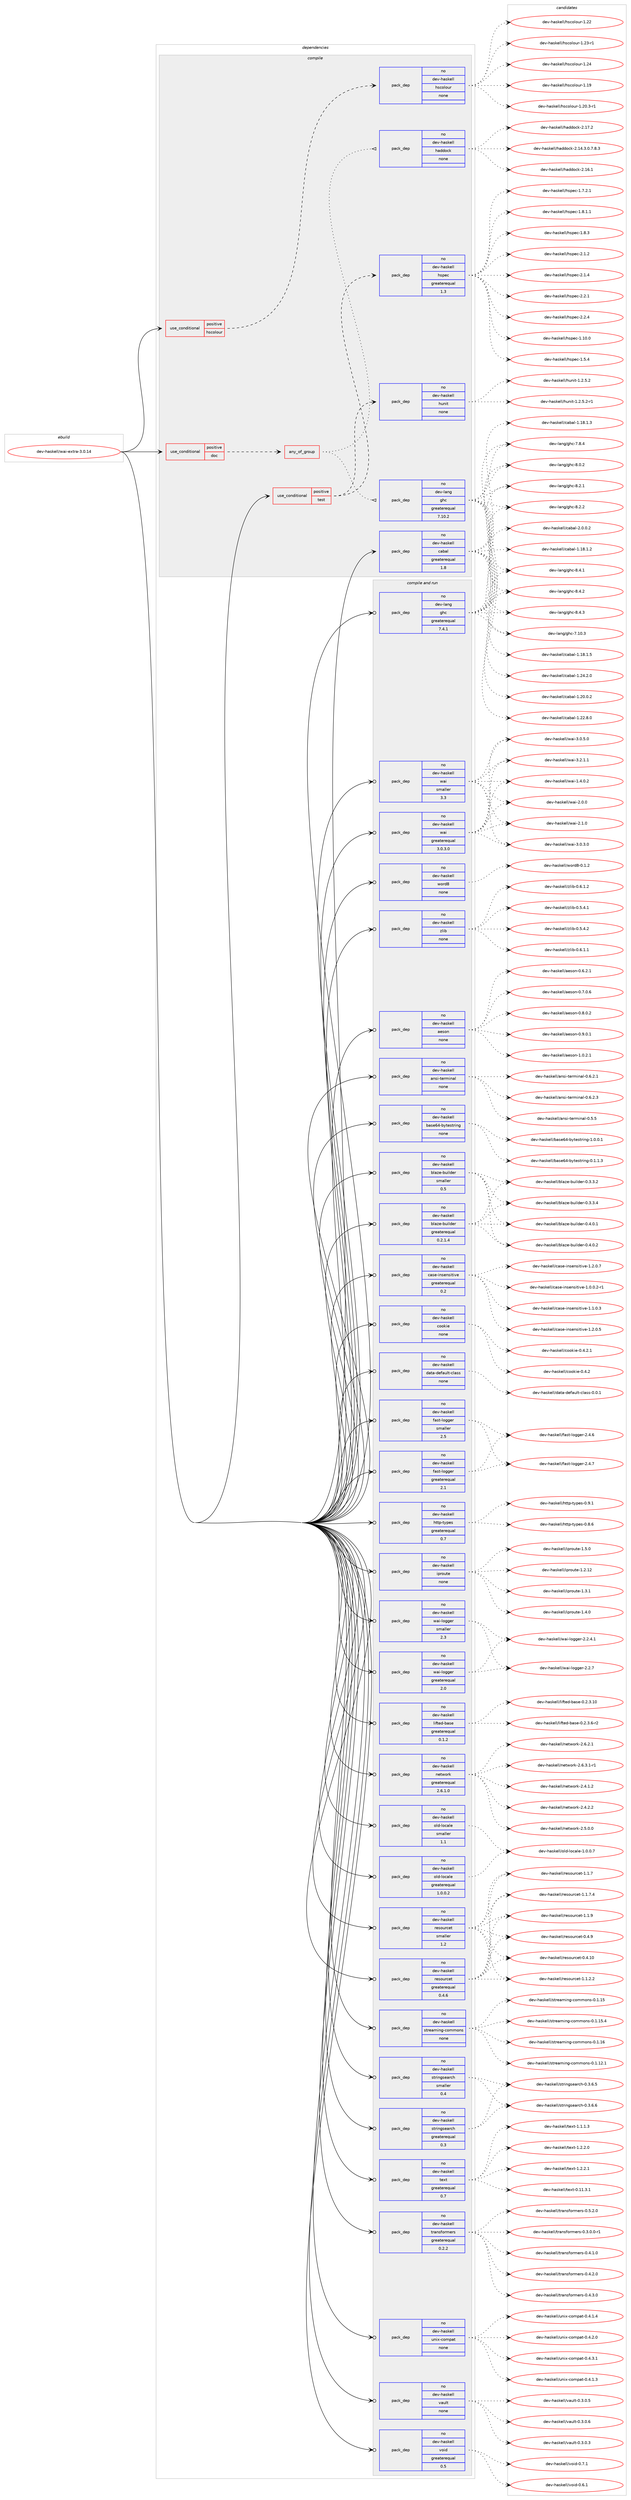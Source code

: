 digraph prolog {

# *************
# Graph options
# *************

newrank=true;
concentrate=true;
compound=true;
graph [rankdir=LR,fontname=Helvetica,fontsize=10,ranksep=1.5];#, ranksep=2.5, nodesep=0.2];
edge  [arrowhead=vee];
node  [fontname=Helvetica,fontsize=10];

# **********
# The ebuild
# **********

subgraph cluster_leftcol {
color=gray;
rank=same;
label=<<i>ebuild</i>>;
id [label="dev-haskell/wai-extra-3.0.14", color=red, width=4, href="../dev-haskell/wai-extra-3.0.14.svg"];
}

# ****************
# The dependencies
# ****************

subgraph cluster_midcol {
color=gray;
label=<<i>dependencies</i>>;
subgraph cluster_compile {
fillcolor="#eeeeee";
style=filled;
label=<<i>compile</i>>;
subgraph cond362021 {
dependency1347502 [label=<<TABLE BORDER="0" CELLBORDER="1" CELLSPACING="0" CELLPADDING="4"><TR><TD ROWSPAN="3" CELLPADDING="10">use_conditional</TD></TR><TR><TD>positive</TD></TR><TR><TD>doc</TD></TR></TABLE>>, shape=none, color=red];
subgraph any21765 {
dependency1347503 [label=<<TABLE BORDER="0" CELLBORDER="1" CELLSPACING="0" CELLPADDING="4"><TR><TD CELLPADDING="10">any_of_group</TD></TR></TABLE>>, shape=none, color=red];subgraph pack963164 {
dependency1347504 [label=<<TABLE BORDER="0" CELLBORDER="1" CELLSPACING="0" CELLPADDING="4" WIDTH="220"><TR><TD ROWSPAN="6" CELLPADDING="30">pack_dep</TD></TR><TR><TD WIDTH="110">no</TD></TR><TR><TD>dev-haskell</TD></TR><TR><TD>haddock</TD></TR><TR><TD>none</TD></TR><TR><TD></TD></TR></TABLE>>, shape=none, color=blue];
}
dependency1347503:e -> dependency1347504:w [weight=20,style="dotted",arrowhead="oinv"];
subgraph pack963165 {
dependency1347505 [label=<<TABLE BORDER="0" CELLBORDER="1" CELLSPACING="0" CELLPADDING="4" WIDTH="220"><TR><TD ROWSPAN="6" CELLPADDING="30">pack_dep</TD></TR><TR><TD WIDTH="110">no</TD></TR><TR><TD>dev-lang</TD></TR><TR><TD>ghc</TD></TR><TR><TD>greaterequal</TD></TR><TR><TD>7.10.2</TD></TR></TABLE>>, shape=none, color=blue];
}
dependency1347503:e -> dependency1347505:w [weight=20,style="dotted",arrowhead="oinv"];
}
dependency1347502:e -> dependency1347503:w [weight=20,style="dashed",arrowhead="vee"];
}
id:e -> dependency1347502:w [weight=20,style="solid",arrowhead="vee"];
subgraph cond362022 {
dependency1347506 [label=<<TABLE BORDER="0" CELLBORDER="1" CELLSPACING="0" CELLPADDING="4"><TR><TD ROWSPAN="3" CELLPADDING="10">use_conditional</TD></TR><TR><TD>positive</TD></TR><TR><TD>hscolour</TD></TR></TABLE>>, shape=none, color=red];
subgraph pack963166 {
dependency1347507 [label=<<TABLE BORDER="0" CELLBORDER="1" CELLSPACING="0" CELLPADDING="4" WIDTH="220"><TR><TD ROWSPAN="6" CELLPADDING="30">pack_dep</TD></TR><TR><TD WIDTH="110">no</TD></TR><TR><TD>dev-haskell</TD></TR><TR><TD>hscolour</TD></TR><TR><TD>none</TD></TR><TR><TD></TD></TR></TABLE>>, shape=none, color=blue];
}
dependency1347506:e -> dependency1347507:w [weight=20,style="dashed",arrowhead="vee"];
}
id:e -> dependency1347506:w [weight=20,style="solid",arrowhead="vee"];
subgraph cond362023 {
dependency1347508 [label=<<TABLE BORDER="0" CELLBORDER="1" CELLSPACING="0" CELLPADDING="4"><TR><TD ROWSPAN="3" CELLPADDING="10">use_conditional</TD></TR><TR><TD>positive</TD></TR><TR><TD>test</TD></TR></TABLE>>, shape=none, color=red];
subgraph pack963167 {
dependency1347509 [label=<<TABLE BORDER="0" CELLBORDER="1" CELLSPACING="0" CELLPADDING="4" WIDTH="220"><TR><TD ROWSPAN="6" CELLPADDING="30">pack_dep</TD></TR><TR><TD WIDTH="110">no</TD></TR><TR><TD>dev-haskell</TD></TR><TR><TD>hspec</TD></TR><TR><TD>greaterequal</TD></TR><TR><TD>1.3</TD></TR></TABLE>>, shape=none, color=blue];
}
dependency1347508:e -> dependency1347509:w [weight=20,style="dashed",arrowhead="vee"];
subgraph pack963168 {
dependency1347510 [label=<<TABLE BORDER="0" CELLBORDER="1" CELLSPACING="0" CELLPADDING="4" WIDTH="220"><TR><TD ROWSPAN="6" CELLPADDING="30">pack_dep</TD></TR><TR><TD WIDTH="110">no</TD></TR><TR><TD>dev-haskell</TD></TR><TR><TD>hunit</TD></TR><TR><TD>none</TD></TR><TR><TD></TD></TR></TABLE>>, shape=none, color=blue];
}
dependency1347508:e -> dependency1347510:w [weight=20,style="dashed",arrowhead="vee"];
}
id:e -> dependency1347508:w [weight=20,style="solid",arrowhead="vee"];
subgraph pack963169 {
dependency1347511 [label=<<TABLE BORDER="0" CELLBORDER="1" CELLSPACING="0" CELLPADDING="4" WIDTH="220"><TR><TD ROWSPAN="6" CELLPADDING="30">pack_dep</TD></TR><TR><TD WIDTH="110">no</TD></TR><TR><TD>dev-haskell</TD></TR><TR><TD>cabal</TD></TR><TR><TD>greaterequal</TD></TR><TR><TD>1.8</TD></TR></TABLE>>, shape=none, color=blue];
}
id:e -> dependency1347511:w [weight=20,style="solid",arrowhead="vee"];
}
subgraph cluster_compileandrun {
fillcolor="#eeeeee";
style=filled;
label=<<i>compile and run</i>>;
subgraph pack963170 {
dependency1347512 [label=<<TABLE BORDER="0" CELLBORDER="1" CELLSPACING="0" CELLPADDING="4" WIDTH="220"><TR><TD ROWSPAN="6" CELLPADDING="30">pack_dep</TD></TR><TR><TD WIDTH="110">no</TD></TR><TR><TD>dev-haskell</TD></TR><TR><TD>aeson</TD></TR><TR><TD>none</TD></TR><TR><TD></TD></TR></TABLE>>, shape=none, color=blue];
}
id:e -> dependency1347512:w [weight=20,style="solid",arrowhead="odotvee"];
subgraph pack963171 {
dependency1347513 [label=<<TABLE BORDER="0" CELLBORDER="1" CELLSPACING="0" CELLPADDING="4" WIDTH="220"><TR><TD ROWSPAN="6" CELLPADDING="30">pack_dep</TD></TR><TR><TD WIDTH="110">no</TD></TR><TR><TD>dev-haskell</TD></TR><TR><TD>ansi-terminal</TD></TR><TR><TD>none</TD></TR><TR><TD></TD></TR></TABLE>>, shape=none, color=blue];
}
id:e -> dependency1347513:w [weight=20,style="solid",arrowhead="odotvee"];
subgraph pack963172 {
dependency1347514 [label=<<TABLE BORDER="0" CELLBORDER="1" CELLSPACING="0" CELLPADDING="4" WIDTH="220"><TR><TD ROWSPAN="6" CELLPADDING="30">pack_dep</TD></TR><TR><TD WIDTH="110">no</TD></TR><TR><TD>dev-haskell</TD></TR><TR><TD>base64-bytestring</TD></TR><TR><TD>none</TD></TR><TR><TD></TD></TR></TABLE>>, shape=none, color=blue];
}
id:e -> dependency1347514:w [weight=20,style="solid",arrowhead="odotvee"];
subgraph pack963173 {
dependency1347515 [label=<<TABLE BORDER="0" CELLBORDER="1" CELLSPACING="0" CELLPADDING="4" WIDTH="220"><TR><TD ROWSPAN="6" CELLPADDING="30">pack_dep</TD></TR><TR><TD WIDTH="110">no</TD></TR><TR><TD>dev-haskell</TD></TR><TR><TD>blaze-builder</TD></TR><TR><TD>greaterequal</TD></TR><TR><TD>0.2.1.4</TD></TR></TABLE>>, shape=none, color=blue];
}
id:e -> dependency1347515:w [weight=20,style="solid",arrowhead="odotvee"];
subgraph pack963174 {
dependency1347516 [label=<<TABLE BORDER="0" CELLBORDER="1" CELLSPACING="0" CELLPADDING="4" WIDTH="220"><TR><TD ROWSPAN="6" CELLPADDING="30">pack_dep</TD></TR><TR><TD WIDTH="110">no</TD></TR><TR><TD>dev-haskell</TD></TR><TR><TD>blaze-builder</TD></TR><TR><TD>smaller</TD></TR><TR><TD>0.5</TD></TR></TABLE>>, shape=none, color=blue];
}
id:e -> dependency1347516:w [weight=20,style="solid",arrowhead="odotvee"];
subgraph pack963175 {
dependency1347517 [label=<<TABLE BORDER="0" CELLBORDER="1" CELLSPACING="0" CELLPADDING="4" WIDTH="220"><TR><TD ROWSPAN="6" CELLPADDING="30">pack_dep</TD></TR><TR><TD WIDTH="110">no</TD></TR><TR><TD>dev-haskell</TD></TR><TR><TD>case-insensitive</TD></TR><TR><TD>greaterequal</TD></TR><TR><TD>0.2</TD></TR></TABLE>>, shape=none, color=blue];
}
id:e -> dependency1347517:w [weight=20,style="solid",arrowhead="odotvee"];
subgraph pack963176 {
dependency1347518 [label=<<TABLE BORDER="0" CELLBORDER="1" CELLSPACING="0" CELLPADDING="4" WIDTH="220"><TR><TD ROWSPAN="6" CELLPADDING="30">pack_dep</TD></TR><TR><TD WIDTH="110">no</TD></TR><TR><TD>dev-haskell</TD></TR><TR><TD>cookie</TD></TR><TR><TD>none</TD></TR><TR><TD></TD></TR></TABLE>>, shape=none, color=blue];
}
id:e -> dependency1347518:w [weight=20,style="solid",arrowhead="odotvee"];
subgraph pack963177 {
dependency1347519 [label=<<TABLE BORDER="0" CELLBORDER="1" CELLSPACING="0" CELLPADDING="4" WIDTH="220"><TR><TD ROWSPAN="6" CELLPADDING="30">pack_dep</TD></TR><TR><TD WIDTH="110">no</TD></TR><TR><TD>dev-haskell</TD></TR><TR><TD>data-default-class</TD></TR><TR><TD>none</TD></TR><TR><TD></TD></TR></TABLE>>, shape=none, color=blue];
}
id:e -> dependency1347519:w [weight=20,style="solid",arrowhead="odotvee"];
subgraph pack963178 {
dependency1347520 [label=<<TABLE BORDER="0" CELLBORDER="1" CELLSPACING="0" CELLPADDING="4" WIDTH="220"><TR><TD ROWSPAN="6" CELLPADDING="30">pack_dep</TD></TR><TR><TD WIDTH="110">no</TD></TR><TR><TD>dev-haskell</TD></TR><TR><TD>fast-logger</TD></TR><TR><TD>greaterequal</TD></TR><TR><TD>2.1</TD></TR></TABLE>>, shape=none, color=blue];
}
id:e -> dependency1347520:w [weight=20,style="solid",arrowhead="odotvee"];
subgraph pack963179 {
dependency1347521 [label=<<TABLE BORDER="0" CELLBORDER="1" CELLSPACING="0" CELLPADDING="4" WIDTH="220"><TR><TD ROWSPAN="6" CELLPADDING="30">pack_dep</TD></TR><TR><TD WIDTH="110">no</TD></TR><TR><TD>dev-haskell</TD></TR><TR><TD>fast-logger</TD></TR><TR><TD>smaller</TD></TR><TR><TD>2.5</TD></TR></TABLE>>, shape=none, color=blue];
}
id:e -> dependency1347521:w [weight=20,style="solid",arrowhead="odotvee"];
subgraph pack963180 {
dependency1347522 [label=<<TABLE BORDER="0" CELLBORDER="1" CELLSPACING="0" CELLPADDING="4" WIDTH="220"><TR><TD ROWSPAN="6" CELLPADDING="30">pack_dep</TD></TR><TR><TD WIDTH="110">no</TD></TR><TR><TD>dev-haskell</TD></TR><TR><TD>http-types</TD></TR><TR><TD>greaterequal</TD></TR><TR><TD>0.7</TD></TR></TABLE>>, shape=none, color=blue];
}
id:e -> dependency1347522:w [weight=20,style="solid",arrowhead="odotvee"];
subgraph pack963181 {
dependency1347523 [label=<<TABLE BORDER="0" CELLBORDER="1" CELLSPACING="0" CELLPADDING="4" WIDTH="220"><TR><TD ROWSPAN="6" CELLPADDING="30">pack_dep</TD></TR><TR><TD WIDTH="110">no</TD></TR><TR><TD>dev-haskell</TD></TR><TR><TD>iproute</TD></TR><TR><TD>none</TD></TR><TR><TD></TD></TR></TABLE>>, shape=none, color=blue];
}
id:e -> dependency1347523:w [weight=20,style="solid",arrowhead="odotvee"];
subgraph pack963182 {
dependency1347524 [label=<<TABLE BORDER="0" CELLBORDER="1" CELLSPACING="0" CELLPADDING="4" WIDTH="220"><TR><TD ROWSPAN="6" CELLPADDING="30">pack_dep</TD></TR><TR><TD WIDTH="110">no</TD></TR><TR><TD>dev-haskell</TD></TR><TR><TD>lifted-base</TD></TR><TR><TD>greaterequal</TD></TR><TR><TD>0.1.2</TD></TR></TABLE>>, shape=none, color=blue];
}
id:e -> dependency1347524:w [weight=20,style="solid",arrowhead="odotvee"];
subgraph pack963183 {
dependency1347525 [label=<<TABLE BORDER="0" CELLBORDER="1" CELLSPACING="0" CELLPADDING="4" WIDTH="220"><TR><TD ROWSPAN="6" CELLPADDING="30">pack_dep</TD></TR><TR><TD WIDTH="110">no</TD></TR><TR><TD>dev-haskell</TD></TR><TR><TD>network</TD></TR><TR><TD>greaterequal</TD></TR><TR><TD>2.6.1.0</TD></TR></TABLE>>, shape=none, color=blue];
}
id:e -> dependency1347525:w [weight=20,style="solid",arrowhead="odotvee"];
subgraph pack963184 {
dependency1347526 [label=<<TABLE BORDER="0" CELLBORDER="1" CELLSPACING="0" CELLPADDING="4" WIDTH="220"><TR><TD ROWSPAN="6" CELLPADDING="30">pack_dep</TD></TR><TR><TD WIDTH="110">no</TD></TR><TR><TD>dev-haskell</TD></TR><TR><TD>old-locale</TD></TR><TR><TD>greaterequal</TD></TR><TR><TD>1.0.0.2</TD></TR></TABLE>>, shape=none, color=blue];
}
id:e -> dependency1347526:w [weight=20,style="solid",arrowhead="odotvee"];
subgraph pack963185 {
dependency1347527 [label=<<TABLE BORDER="0" CELLBORDER="1" CELLSPACING="0" CELLPADDING="4" WIDTH="220"><TR><TD ROWSPAN="6" CELLPADDING="30">pack_dep</TD></TR><TR><TD WIDTH="110">no</TD></TR><TR><TD>dev-haskell</TD></TR><TR><TD>old-locale</TD></TR><TR><TD>smaller</TD></TR><TR><TD>1.1</TD></TR></TABLE>>, shape=none, color=blue];
}
id:e -> dependency1347527:w [weight=20,style="solid",arrowhead="odotvee"];
subgraph pack963186 {
dependency1347528 [label=<<TABLE BORDER="0" CELLBORDER="1" CELLSPACING="0" CELLPADDING="4" WIDTH="220"><TR><TD ROWSPAN="6" CELLPADDING="30">pack_dep</TD></TR><TR><TD WIDTH="110">no</TD></TR><TR><TD>dev-haskell</TD></TR><TR><TD>resourcet</TD></TR><TR><TD>greaterequal</TD></TR><TR><TD>0.4.6</TD></TR></TABLE>>, shape=none, color=blue];
}
id:e -> dependency1347528:w [weight=20,style="solid",arrowhead="odotvee"];
subgraph pack963187 {
dependency1347529 [label=<<TABLE BORDER="0" CELLBORDER="1" CELLSPACING="0" CELLPADDING="4" WIDTH="220"><TR><TD ROWSPAN="6" CELLPADDING="30">pack_dep</TD></TR><TR><TD WIDTH="110">no</TD></TR><TR><TD>dev-haskell</TD></TR><TR><TD>resourcet</TD></TR><TR><TD>smaller</TD></TR><TR><TD>1.2</TD></TR></TABLE>>, shape=none, color=blue];
}
id:e -> dependency1347529:w [weight=20,style="solid",arrowhead="odotvee"];
subgraph pack963188 {
dependency1347530 [label=<<TABLE BORDER="0" CELLBORDER="1" CELLSPACING="0" CELLPADDING="4" WIDTH="220"><TR><TD ROWSPAN="6" CELLPADDING="30">pack_dep</TD></TR><TR><TD WIDTH="110">no</TD></TR><TR><TD>dev-haskell</TD></TR><TR><TD>streaming-commons</TD></TR><TR><TD>none</TD></TR><TR><TD></TD></TR></TABLE>>, shape=none, color=blue];
}
id:e -> dependency1347530:w [weight=20,style="solid",arrowhead="odotvee"];
subgraph pack963189 {
dependency1347531 [label=<<TABLE BORDER="0" CELLBORDER="1" CELLSPACING="0" CELLPADDING="4" WIDTH="220"><TR><TD ROWSPAN="6" CELLPADDING="30">pack_dep</TD></TR><TR><TD WIDTH="110">no</TD></TR><TR><TD>dev-haskell</TD></TR><TR><TD>stringsearch</TD></TR><TR><TD>greaterequal</TD></TR><TR><TD>0.3</TD></TR></TABLE>>, shape=none, color=blue];
}
id:e -> dependency1347531:w [weight=20,style="solid",arrowhead="odotvee"];
subgraph pack963190 {
dependency1347532 [label=<<TABLE BORDER="0" CELLBORDER="1" CELLSPACING="0" CELLPADDING="4" WIDTH="220"><TR><TD ROWSPAN="6" CELLPADDING="30">pack_dep</TD></TR><TR><TD WIDTH="110">no</TD></TR><TR><TD>dev-haskell</TD></TR><TR><TD>stringsearch</TD></TR><TR><TD>smaller</TD></TR><TR><TD>0.4</TD></TR></TABLE>>, shape=none, color=blue];
}
id:e -> dependency1347532:w [weight=20,style="solid",arrowhead="odotvee"];
subgraph pack963191 {
dependency1347533 [label=<<TABLE BORDER="0" CELLBORDER="1" CELLSPACING="0" CELLPADDING="4" WIDTH="220"><TR><TD ROWSPAN="6" CELLPADDING="30">pack_dep</TD></TR><TR><TD WIDTH="110">no</TD></TR><TR><TD>dev-haskell</TD></TR><TR><TD>text</TD></TR><TR><TD>greaterequal</TD></TR><TR><TD>0.7</TD></TR></TABLE>>, shape=none, color=blue];
}
id:e -> dependency1347533:w [weight=20,style="solid",arrowhead="odotvee"];
subgraph pack963192 {
dependency1347534 [label=<<TABLE BORDER="0" CELLBORDER="1" CELLSPACING="0" CELLPADDING="4" WIDTH="220"><TR><TD ROWSPAN="6" CELLPADDING="30">pack_dep</TD></TR><TR><TD WIDTH="110">no</TD></TR><TR><TD>dev-haskell</TD></TR><TR><TD>transformers</TD></TR><TR><TD>greaterequal</TD></TR><TR><TD>0.2.2</TD></TR></TABLE>>, shape=none, color=blue];
}
id:e -> dependency1347534:w [weight=20,style="solid",arrowhead="odotvee"];
subgraph pack963193 {
dependency1347535 [label=<<TABLE BORDER="0" CELLBORDER="1" CELLSPACING="0" CELLPADDING="4" WIDTH="220"><TR><TD ROWSPAN="6" CELLPADDING="30">pack_dep</TD></TR><TR><TD WIDTH="110">no</TD></TR><TR><TD>dev-haskell</TD></TR><TR><TD>unix-compat</TD></TR><TR><TD>none</TD></TR><TR><TD></TD></TR></TABLE>>, shape=none, color=blue];
}
id:e -> dependency1347535:w [weight=20,style="solid",arrowhead="odotvee"];
subgraph pack963194 {
dependency1347536 [label=<<TABLE BORDER="0" CELLBORDER="1" CELLSPACING="0" CELLPADDING="4" WIDTH="220"><TR><TD ROWSPAN="6" CELLPADDING="30">pack_dep</TD></TR><TR><TD WIDTH="110">no</TD></TR><TR><TD>dev-haskell</TD></TR><TR><TD>vault</TD></TR><TR><TD>none</TD></TR><TR><TD></TD></TR></TABLE>>, shape=none, color=blue];
}
id:e -> dependency1347536:w [weight=20,style="solid",arrowhead="odotvee"];
subgraph pack963195 {
dependency1347537 [label=<<TABLE BORDER="0" CELLBORDER="1" CELLSPACING="0" CELLPADDING="4" WIDTH="220"><TR><TD ROWSPAN="6" CELLPADDING="30">pack_dep</TD></TR><TR><TD WIDTH="110">no</TD></TR><TR><TD>dev-haskell</TD></TR><TR><TD>void</TD></TR><TR><TD>greaterequal</TD></TR><TR><TD>0.5</TD></TR></TABLE>>, shape=none, color=blue];
}
id:e -> dependency1347537:w [weight=20,style="solid",arrowhead="odotvee"];
subgraph pack963196 {
dependency1347538 [label=<<TABLE BORDER="0" CELLBORDER="1" CELLSPACING="0" CELLPADDING="4" WIDTH="220"><TR><TD ROWSPAN="6" CELLPADDING="30">pack_dep</TD></TR><TR><TD WIDTH="110">no</TD></TR><TR><TD>dev-haskell</TD></TR><TR><TD>wai</TD></TR><TR><TD>greaterequal</TD></TR><TR><TD>3.0.3.0</TD></TR></TABLE>>, shape=none, color=blue];
}
id:e -> dependency1347538:w [weight=20,style="solid",arrowhead="odotvee"];
subgraph pack963197 {
dependency1347539 [label=<<TABLE BORDER="0" CELLBORDER="1" CELLSPACING="0" CELLPADDING="4" WIDTH="220"><TR><TD ROWSPAN="6" CELLPADDING="30">pack_dep</TD></TR><TR><TD WIDTH="110">no</TD></TR><TR><TD>dev-haskell</TD></TR><TR><TD>wai</TD></TR><TR><TD>smaller</TD></TR><TR><TD>3.3</TD></TR></TABLE>>, shape=none, color=blue];
}
id:e -> dependency1347539:w [weight=20,style="solid",arrowhead="odotvee"];
subgraph pack963198 {
dependency1347540 [label=<<TABLE BORDER="0" CELLBORDER="1" CELLSPACING="0" CELLPADDING="4" WIDTH="220"><TR><TD ROWSPAN="6" CELLPADDING="30">pack_dep</TD></TR><TR><TD WIDTH="110">no</TD></TR><TR><TD>dev-haskell</TD></TR><TR><TD>wai-logger</TD></TR><TR><TD>greaterequal</TD></TR><TR><TD>2.0</TD></TR></TABLE>>, shape=none, color=blue];
}
id:e -> dependency1347540:w [weight=20,style="solid",arrowhead="odotvee"];
subgraph pack963199 {
dependency1347541 [label=<<TABLE BORDER="0" CELLBORDER="1" CELLSPACING="0" CELLPADDING="4" WIDTH="220"><TR><TD ROWSPAN="6" CELLPADDING="30">pack_dep</TD></TR><TR><TD WIDTH="110">no</TD></TR><TR><TD>dev-haskell</TD></TR><TR><TD>wai-logger</TD></TR><TR><TD>smaller</TD></TR><TR><TD>2.3</TD></TR></TABLE>>, shape=none, color=blue];
}
id:e -> dependency1347541:w [weight=20,style="solid",arrowhead="odotvee"];
subgraph pack963200 {
dependency1347542 [label=<<TABLE BORDER="0" CELLBORDER="1" CELLSPACING="0" CELLPADDING="4" WIDTH="220"><TR><TD ROWSPAN="6" CELLPADDING="30">pack_dep</TD></TR><TR><TD WIDTH="110">no</TD></TR><TR><TD>dev-haskell</TD></TR><TR><TD>word8</TD></TR><TR><TD>none</TD></TR><TR><TD></TD></TR></TABLE>>, shape=none, color=blue];
}
id:e -> dependency1347542:w [weight=20,style="solid",arrowhead="odotvee"];
subgraph pack963201 {
dependency1347543 [label=<<TABLE BORDER="0" CELLBORDER="1" CELLSPACING="0" CELLPADDING="4" WIDTH="220"><TR><TD ROWSPAN="6" CELLPADDING="30">pack_dep</TD></TR><TR><TD WIDTH="110">no</TD></TR><TR><TD>dev-haskell</TD></TR><TR><TD>zlib</TD></TR><TR><TD>none</TD></TR><TR><TD></TD></TR></TABLE>>, shape=none, color=blue];
}
id:e -> dependency1347543:w [weight=20,style="solid",arrowhead="odotvee"];
subgraph pack963202 {
dependency1347544 [label=<<TABLE BORDER="0" CELLBORDER="1" CELLSPACING="0" CELLPADDING="4" WIDTH="220"><TR><TD ROWSPAN="6" CELLPADDING="30">pack_dep</TD></TR><TR><TD WIDTH="110">no</TD></TR><TR><TD>dev-lang</TD></TR><TR><TD>ghc</TD></TR><TR><TD>greaterequal</TD></TR><TR><TD>7.4.1</TD></TR></TABLE>>, shape=none, color=blue];
}
id:e -> dependency1347544:w [weight=20,style="solid",arrowhead="odotvee"];
}
subgraph cluster_run {
fillcolor="#eeeeee";
style=filled;
label=<<i>run</i>>;
}
}

# **************
# The candidates
# **************

subgraph cluster_choices {
rank=same;
color=gray;
label=<<i>candidates</i>>;

subgraph choice963164 {
color=black;
nodesep=1;
choice1001011184510497115107101108108471049710010011199107455046495246514648465546564651 [label="dev-haskell/haddock-2.14.3.0.7.8.3", color=red, width=4,href="../dev-haskell/haddock-2.14.3.0.7.8.3.svg"];
choice100101118451049711510710110810847104971001001119910745504649544649 [label="dev-haskell/haddock-2.16.1", color=red, width=4,href="../dev-haskell/haddock-2.16.1.svg"];
choice100101118451049711510710110810847104971001001119910745504649554650 [label="dev-haskell/haddock-2.17.2", color=red, width=4,href="../dev-haskell/haddock-2.17.2.svg"];
dependency1347504:e -> choice1001011184510497115107101108108471049710010011199107455046495246514648465546564651:w [style=dotted,weight="100"];
dependency1347504:e -> choice100101118451049711510710110810847104971001001119910745504649544649:w [style=dotted,weight="100"];
dependency1347504:e -> choice100101118451049711510710110810847104971001001119910745504649554650:w [style=dotted,weight="100"];
}
subgraph choice963165 {
color=black;
nodesep=1;
choice1001011184510897110103471031049945554649484651 [label="dev-lang/ghc-7.10.3", color=red, width=4,href="../dev-lang/ghc-7.10.3.svg"];
choice10010111845108971101034710310499455546564652 [label="dev-lang/ghc-7.8.4", color=red, width=4,href="../dev-lang/ghc-7.8.4.svg"];
choice10010111845108971101034710310499455646484650 [label="dev-lang/ghc-8.0.2", color=red, width=4,href="../dev-lang/ghc-8.0.2.svg"];
choice10010111845108971101034710310499455646504649 [label="dev-lang/ghc-8.2.1", color=red, width=4,href="../dev-lang/ghc-8.2.1.svg"];
choice10010111845108971101034710310499455646504650 [label="dev-lang/ghc-8.2.2", color=red, width=4,href="../dev-lang/ghc-8.2.2.svg"];
choice10010111845108971101034710310499455646524649 [label="dev-lang/ghc-8.4.1", color=red, width=4,href="../dev-lang/ghc-8.4.1.svg"];
choice10010111845108971101034710310499455646524650 [label="dev-lang/ghc-8.4.2", color=red, width=4,href="../dev-lang/ghc-8.4.2.svg"];
choice10010111845108971101034710310499455646524651 [label="dev-lang/ghc-8.4.3", color=red, width=4,href="../dev-lang/ghc-8.4.3.svg"];
dependency1347505:e -> choice1001011184510897110103471031049945554649484651:w [style=dotted,weight="100"];
dependency1347505:e -> choice10010111845108971101034710310499455546564652:w [style=dotted,weight="100"];
dependency1347505:e -> choice10010111845108971101034710310499455646484650:w [style=dotted,weight="100"];
dependency1347505:e -> choice10010111845108971101034710310499455646504649:w [style=dotted,weight="100"];
dependency1347505:e -> choice10010111845108971101034710310499455646504650:w [style=dotted,weight="100"];
dependency1347505:e -> choice10010111845108971101034710310499455646524649:w [style=dotted,weight="100"];
dependency1347505:e -> choice10010111845108971101034710310499455646524650:w [style=dotted,weight="100"];
dependency1347505:e -> choice10010111845108971101034710310499455646524651:w [style=dotted,weight="100"];
}
subgraph choice963166 {
color=black;
nodesep=1;
choice100101118451049711510710110810847104115991111081111171144549464957 [label="dev-haskell/hscolour-1.19", color=red, width=4,href="../dev-haskell/hscolour-1.19.svg"];
choice10010111845104971151071011081084710411599111108111117114454946504846514511449 [label="dev-haskell/hscolour-1.20.3-r1", color=red, width=4,href="../dev-haskell/hscolour-1.20.3-r1.svg"];
choice100101118451049711510710110810847104115991111081111171144549465050 [label="dev-haskell/hscolour-1.22", color=red, width=4,href="../dev-haskell/hscolour-1.22.svg"];
choice1001011184510497115107101108108471041159911110811111711445494650514511449 [label="dev-haskell/hscolour-1.23-r1", color=red, width=4,href="../dev-haskell/hscolour-1.23-r1.svg"];
choice100101118451049711510710110810847104115991111081111171144549465052 [label="dev-haskell/hscolour-1.24", color=red, width=4,href="../dev-haskell/hscolour-1.24.svg"];
dependency1347507:e -> choice100101118451049711510710110810847104115991111081111171144549464957:w [style=dotted,weight="100"];
dependency1347507:e -> choice10010111845104971151071011081084710411599111108111117114454946504846514511449:w [style=dotted,weight="100"];
dependency1347507:e -> choice100101118451049711510710110810847104115991111081111171144549465050:w [style=dotted,weight="100"];
dependency1347507:e -> choice1001011184510497115107101108108471041159911110811111711445494650514511449:w [style=dotted,weight="100"];
dependency1347507:e -> choice100101118451049711510710110810847104115991111081111171144549465052:w [style=dotted,weight="100"];
}
subgraph choice963167 {
color=black;
nodesep=1;
choice1001011184510497115107101108108471041151121019945494649484648 [label="dev-haskell/hspec-1.10.0", color=red, width=4,href="../dev-haskell/hspec-1.10.0.svg"];
choice10010111845104971151071011081084710411511210199454946534652 [label="dev-haskell/hspec-1.5.4", color=red, width=4,href="../dev-haskell/hspec-1.5.4.svg"];
choice100101118451049711510710110810847104115112101994549465546504649 [label="dev-haskell/hspec-1.7.2.1", color=red, width=4,href="../dev-haskell/hspec-1.7.2.1.svg"];
choice100101118451049711510710110810847104115112101994549465646494649 [label="dev-haskell/hspec-1.8.1.1", color=red, width=4,href="../dev-haskell/hspec-1.8.1.1.svg"];
choice10010111845104971151071011081084710411511210199454946564651 [label="dev-haskell/hspec-1.8.3", color=red, width=4,href="../dev-haskell/hspec-1.8.3.svg"];
choice10010111845104971151071011081084710411511210199455046494650 [label="dev-haskell/hspec-2.1.2", color=red, width=4,href="../dev-haskell/hspec-2.1.2.svg"];
choice10010111845104971151071011081084710411511210199455046494652 [label="dev-haskell/hspec-2.1.4", color=red, width=4,href="../dev-haskell/hspec-2.1.4.svg"];
choice10010111845104971151071011081084710411511210199455046504649 [label="dev-haskell/hspec-2.2.1", color=red, width=4,href="../dev-haskell/hspec-2.2.1.svg"];
choice10010111845104971151071011081084710411511210199455046504652 [label="dev-haskell/hspec-2.2.4", color=red, width=4,href="../dev-haskell/hspec-2.2.4.svg"];
dependency1347509:e -> choice1001011184510497115107101108108471041151121019945494649484648:w [style=dotted,weight="100"];
dependency1347509:e -> choice10010111845104971151071011081084710411511210199454946534652:w [style=dotted,weight="100"];
dependency1347509:e -> choice100101118451049711510710110810847104115112101994549465546504649:w [style=dotted,weight="100"];
dependency1347509:e -> choice100101118451049711510710110810847104115112101994549465646494649:w [style=dotted,weight="100"];
dependency1347509:e -> choice10010111845104971151071011081084710411511210199454946564651:w [style=dotted,weight="100"];
dependency1347509:e -> choice10010111845104971151071011081084710411511210199455046494650:w [style=dotted,weight="100"];
dependency1347509:e -> choice10010111845104971151071011081084710411511210199455046494652:w [style=dotted,weight="100"];
dependency1347509:e -> choice10010111845104971151071011081084710411511210199455046504649:w [style=dotted,weight="100"];
dependency1347509:e -> choice10010111845104971151071011081084710411511210199455046504652:w [style=dotted,weight="100"];
}
subgraph choice963168 {
color=black;
nodesep=1;
choice1001011184510497115107101108108471041171101051164549465046534650 [label="dev-haskell/hunit-1.2.5.2", color=red, width=4,href="../dev-haskell/hunit-1.2.5.2.svg"];
choice10010111845104971151071011081084710411711010511645494650465346504511449 [label="dev-haskell/hunit-1.2.5.2-r1", color=red, width=4,href="../dev-haskell/hunit-1.2.5.2-r1.svg"];
dependency1347510:e -> choice1001011184510497115107101108108471041171101051164549465046534650:w [style=dotted,weight="100"];
dependency1347510:e -> choice10010111845104971151071011081084710411711010511645494650465346504511449:w [style=dotted,weight="100"];
}
subgraph choice963169 {
color=black;
nodesep=1;
choice10010111845104971151071011081084799979897108454946495646494650 [label="dev-haskell/cabal-1.18.1.2", color=red, width=4,href="../dev-haskell/cabal-1.18.1.2.svg"];
choice10010111845104971151071011081084799979897108454946495646494651 [label="dev-haskell/cabal-1.18.1.3", color=red, width=4,href="../dev-haskell/cabal-1.18.1.3.svg"];
choice10010111845104971151071011081084799979897108454946495646494653 [label="dev-haskell/cabal-1.18.1.5", color=red, width=4,href="../dev-haskell/cabal-1.18.1.5.svg"];
choice10010111845104971151071011081084799979897108454946504846484650 [label="dev-haskell/cabal-1.20.0.2", color=red, width=4,href="../dev-haskell/cabal-1.20.0.2.svg"];
choice10010111845104971151071011081084799979897108454946505046564648 [label="dev-haskell/cabal-1.22.8.0", color=red, width=4,href="../dev-haskell/cabal-1.22.8.0.svg"];
choice10010111845104971151071011081084799979897108454946505246504648 [label="dev-haskell/cabal-1.24.2.0", color=red, width=4,href="../dev-haskell/cabal-1.24.2.0.svg"];
choice100101118451049711510710110810847999798971084550464846484650 [label="dev-haskell/cabal-2.0.0.2", color=red, width=4,href="../dev-haskell/cabal-2.0.0.2.svg"];
dependency1347511:e -> choice10010111845104971151071011081084799979897108454946495646494650:w [style=dotted,weight="100"];
dependency1347511:e -> choice10010111845104971151071011081084799979897108454946495646494651:w [style=dotted,weight="100"];
dependency1347511:e -> choice10010111845104971151071011081084799979897108454946495646494653:w [style=dotted,weight="100"];
dependency1347511:e -> choice10010111845104971151071011081084799979897108454946504846484650:w [style=dotted,weight="100"];
dependency1347511:e -> choice10010111845104971151071011081084799979897108454946505046564648:w [style=dotted,weight="100"];
dependency1347511:e -> choice10010111845104971151071011081084799979897108454946505246504648:w [style=dotted,weight="100"];
dependency1347511:e -> choice100101118451049711510710110810847999798971084550464846484650:w [style=dotted,weight="100"];
}
subgraph choice963170 {
color=black;
nodesep=1;
choice100101118451049711510710110810847971011151111104548465446504649 [label="dev-haskell/aeson-0.6.2.1", color=red, width=4,href="../dev-haskell/aeson-0.6.2.1.svg"];
choice100101118451049711510710110810847971011151111104548465546484654 [label="dev-haskell/aeson-0.7.0.6", color=red, width=4,href="../dev-haskell/aeson-0.7.0.6.svg"];
choice100101118451049711510710110810847971011151111104548465646484650 [label="dev-haskell/aeson-0.8.0.2", color=red, width=4,href="../dev-haskell/aeson-0.8.0.2.svg"];
choice100101118451049711510710110810847971011151111104548465746484649 [label="dev-haskell/aeson-0.9.0.1", color=red, width=4,href="../dev-haskell/aeson-0.9.0.1.svg"];
choice100101118451049711510710110810847971011151111104549464846504649 [label="dev-haskell/aeson-1.0.2.1", color=red, width=4,href="../dev-haskell/aeson-1.0.2.1.svg"];
dependency1347512:e -> choice100101118451049711510710110810847971011151111104548465446504649:w [style=dotted,weight="100"];
dependency1347512:e -> choice100101118451049711510710110810847971011151111104548465546484654:w [style=dotted,weight="100"];
dependency1347512:e -> choice100101118451049711510710110810847971011151111104548465646484650:w [style=dotted,weight="100"];
dependency1347512:e -> choice100101118451049711510710110810847971011151111104548465746484649:w [style=dotted,weight="100"];
dependency1347512:e -> choice100101118451049711510710110810847971011151111104549464846504649:w [style=dotted,weight="100"];
}
subgraph choice963171 {
color=black;
nodesep=1;
choice100101118451049711510710110810847971101151054511610111410910511097108454846534653 [label="dev-haskell/ansi-terminal-0.5.5", color=red, width=4,href="../dev-haskell/ansi-terminal-0.5.5.svg"];
choice1001011184510497115107101108108479711011510545116101114109105110971084548465446504649 [label="dev-haskell/ansi-terminal-0.6.2.1", color=red, width=4,href="../dev-haskell/ansi-terminal-0.6.2.1.svg"];
choice1001011184510497115107101108108479711011510545116101114109105110971084548465446504651 [label="dev-haskell/ansi-terminal-0.6.2.3", color=red, width=4,href="../dev-haskell/ansi-terminal-0.6.2.3.svg"];
dependency1347513:e -> choice100101118451049711510710110810847971101151054511610111410910511097108454846534653:w [style=dotted,weight="100"];
dependency1347513:e -> choice1001011184510497115107101108108479711011510545116101114109105110971084548465446504649:w [style=dotted,weight="100"];
dependency1347513:e -> choice1001011184510497115107101108108479711011510545116101114109105110971084548465446504651:w [style=dotted,weight="100"];
}
subgraph choice963172 {
color=black;
nodesep=1;
choice1001011184510497115107101108108479897115101545245981211161011151161141051101034548464946494651 [label="dev-haskell/base64-bytestring-0.1.1.3", color=red, width=4,href="../dev-haskell/base64-bytestring-0.1.1.3.svg"];
choice1001011184510497115107101108108479897115101545245981211161011151161141051101034549464846484649 [label="dev-haskell/base64-bytestring-1.0.0.1", color=red, width=4,href="../dev-haskell/base64-bytestring-1.0.0.1.svg"];
dependency1347514:e -> choice1001011184510497115107101108108479897115101545245981211161011151161141051101034548464946494651:w [style=dotted,weight="100"];
dependency1347514:e -> choice1001011184510497115107101108108479897115101545245981211161011151161141051101034549464846484649:w [style=dotted,weight="100"];
}
subgraph choice963173 {
color=black;
nodesep=1;
choice100101118451049711510710110810847981089712210145981171051081001011144548465146514650 [label="dev-haskell/blaze-builder-0.3.3.2", color=red, width=4,href="../dev-haskell/blaze-builder-0.3.3.2.svg"];
choice100101118451049711510710110810847981089712210145981171051081001011144548465146514652 [label="dev-haskell/blaze-builder-0.3.3.4", color=red, width=4,href="../dev-haskell/blaze-builder-0.3.3.4.svg"];
choice100101118451049711510710110810847981089712210145981171051081001011144548465246484649 [label="dev-haskell/blaze-builder-0.4.0.1", color=red, width=4,href="../dev-haskell/blaze-builder-0.4.0.1.svg"];
choice100101118451049711510710110810847981089712210145981171051081001011144548465246484650 [label="dev-haskell/blaze-builder-0.4.0.2", color=red, width=4,href="../dev-haskell/blaze-builder-0.4.0.2.svg"];
dependency1347515:e -> choice100101118451049711510710110810847981089712210145981171051081001011144548465146514650:w [style=dotted,weight="100"];
dependency1347515:e -> choice100101118451049711510710110810847981089712210145981171051081001011144548465146514652:w [style=dotted,weight="100"];
dependency1347515:e -> choice100101118451049711510710110810847981089712210145981171051081001011144548465246484649:w [style=dotted,weight="100"];
dependency1347515:e -> choice100101118451049711510710110810847981089712210145981171051081001011144548465246484650:w [style=dotted,weight="100"];
}
subgraph choice963174 {
color=black;
nodesep=1;
choice100101118451049711510710110810847981089712210145981171051081001011144548465146514650 [label="dev-haskell/blaze-builder-0.3.3.2", color=red, width=4,href="../dev-haskell/blaze-builder-0.3.3.2.svg"];
choice100101118451049711510710110810847981089712210145981171051081001011144548465146514652 [label="dev-haskell/blaze-builder-0.3.3.4", color=red, width=4,href="../dev-haskell/blaze-builder-0.3.3.4.svg"];
choice100101118451049711510710110810847981089712210145981171051081001011144548465246484649 [label="dev-haskell/blaze-builder-0.4.0.1", color=red, width=4,href="../dev-haskell/blaze-builder-0.4.0.1.svg"];
choice100101118451049711510710110810847981089712210145981171051081001011144548465246484650 [label="dev-haskell/blaze-builder-0.4.0.2", color=red, width=4,href="../dev-haskell/blaze-builder-0.4.0.2.svg"];
dependency1347516:e -> choice100101118451049711510710110810847981089712210145981171051081001011144548465146514650:w [style=dotted,weight="100"];
dependency1347516:e -> choice100101118451049711510710110810847981089712210145981171051081001011144548465146514652:w [style=dotted,weight="100"];
dependency1347516:e -> choice100101118451049711510710110810847981089712210145981171051081001011144548465246484649:w [style=dotted,weight="100"];
dependency1347516:e -> choice100101118451049711510710110810847981089712210145981171051081001011144548465246484650:w [style=dotted,weight="100"];
}
subgraph choice963175 {
color=black;
nodesep=1;
choice10010111845104971151071011081084799971151014510511011510111011510511610511810145494648464846504511449 [label="dev-haskell/case-insensitive-1.0.0.2-r1", color=red, width=4,href="../dev-haskell/case-insensitive-1.0.0.2-r1.svg"];
choice1001011184510497115107101108108479997115101451051101151011101151051161051181014549464946484651 [label="dev-haskell/case-insensitive-1.1.0.3", color=red, width=4,href="../dev-haskell/case-insensitive-1.1.0.3.svg"];
choice1001011184510497115107101108108479997115101451051101151011101151051161051181014549465046484653 [label="dev-haskell/case-insensitive-1.2.0.5", color=red, width=4,href="../dev-haskell/case-insensitive-1.2.0.5.svg"];
choice1001011184510497115107101108108479997115101451051101151011101151051161051181014549465046484655 [label="dev-haskell/case-insensitive-1.2.0.7", color=red, width=4,href="../dev-haskell/case-insensitive-1.2.0.7.svg"];
dependency1347517:e -> choice10010111845104971151071011081084799971151014510511011510111011510511610511810145494648464846504511449:w [style=dotted,weight="100"];
dependency1347517:e -> choice1001011184510497115107101108108479997115101451051101151011101151051161051181014549464946484651:w [style=dotted,weight="100"];
dependency1347517:e -> choice1001011184510497115107101108108479997115101451051101151011101151051161051181014549465046484653:w [style=dotted,weight="100"];
dependency1347517:e -> choice1001011184510497115107101108108479997115101451051101151011101151051161051181014549465046484655:w [style=dotted,weight="100"];
}
subgraph choice963176 {
color=black;
nodesep=1;
choice10010111845104971151071011081084799111111107105101454846524650 [label="dev-haskell/cookie-0.4.2", color=red, width=4,href="../dev-haskell/cookie-0.4.2.svg"];
choice100101118451049711510710110810847991111111071051014548465246504649 [label="dev-haskell/cookie-0.4.2.1", color=red, width=4,href="../dev-haskell/cookie-0.4.2.1.svg"];
dependency1347518:e -> choice10010111845104971151071011081084799111111107105101454846524650:w [style=dotted,weight="100"];
dependency1347518:e -> choice100101118451049711510710110810847991111111071051014548465246504649:w [style=dotted,weight="100"];
}
subgraph choice963177 {
color=black;
nodesep=1;
choice10010111845104971151071011081084710097116974510010110297117108116459910897115115454846484649 [label="dev-haskell/data-default-class-0.0.1", color=red, width=4,href="../dev-haskell/data-default-class-0.0.1.svg"];
dependency1347519:e -> choice10010111845104971151071011081084710097116974510010110297117108116459910897115115454846484649:w [style=dotted,weight="100"];
}
subgraph choice963178 {
color=black;
nodesep=1;
choice1001011184510497115107101108108471029711511645108111103103101114455046524654 [label="dev-haskell/fast-logger-2.4.6", color=red, width=4,href="../dev-haskell/fast-logger-2.4.6.svg"];
choice1001011184510497115107101108108471029711511645108111103103101114455046524655 [label="dev-haskell/fast-logger-2.4.7", color=red, width=4,href="../dev-haskell/fast-logger-2.4.7.svg"];
dependency1347520:e -> choice1001011184510497115107101108108471029711511645108111103103101114455046524654:w [style=dotted,weight="100"];
dependency1347520:e -> choice1001011184510497115107101108108471029711511645108111103103101114455046524655:w [style=dotted,weight="100"];
}
subgraph choice963179 {
color=black;
nodesep=1;
choice1001011184510497115107101108108471029711511645108111103103101114455046524654 [label="dev-haskell/fast-logger-2.4.6", color=red, width=4,href="../dev-haskell/fast-logger-2.4.6.svg"];
choice1001011184510497115107101108108471029711511645108111103103101114455046524655 [label="dev-haskell/fast-logger-2.4.7", color=red, width=4,href="../dev-haskell/fast-logger-2.4.7.svg"];
dependency1347521:e -> choice1001011184510497115107101108108471029711511645108111103103101114455046524654:w [style=dotted,weight="100"];
dependency1347521:e -> choice1001011184510497115107101108108471029711511645108111103103101114455046524655:w [style=dotted,weight="100"];
}
subgraph choice963180 {
color=black;
nodesep=1;
choice10010111845104971151071011081084710411611611245116121112101115454846564654 [label="dev-haskell/http-types-0.8.6", color=red, width=4,href="../dev-haskell/http-types-0.8.6.svg"];
choice10010111845104971151071011081084710411611611245116121112101115454846574649 [label="dev-haskell/http-types-0.9.1", color=red, width=4,href="../dev-haskell/http-types-0.9.1.svg"];
dependency1347522:e -> choice10010111845104971151071011081084710411611611245116121112101115454846564654:w [style=dotted,weight="100"];
dependency1347522:e -> choice10010111845104971151071011081084710411611611245116121112101115454846574649:w [style=dotted,weight="100"];
}
subgraph choice963181 {
color=black;
nodesep=1;
choice10010111845104971151071011081084710511211411111711610145494650464950 [label="dev-haskell/iproute-1.2.12", color=red, width=4,href="../dev-haskell/iproute-1.2.12.svg"];
choice100101118451049711510710110810847105112114111117116101454946514649 [label="dev-haskell/iproute-1.3.1", color=red, width=4,href="../dev-haskell/iproute-1.3.1.svg"];
choice100101118451049711510710110810847105112114111117116101454946524648 [label="dev-haskell/iproute-1.4.0", color=red, width=4,href="../dev-haskell/iproute-1.4.0.svg"];
choice100101118451049711510710110810847105112114111117116101454946534648 [label="dev-haskell/iproute-1.5.0", color=red, width=4,href="../dev-haskell/iproute-1.5.0.svg"];
dependency1347523:e -> choice10010111845104971151071011081084710511211411111711610145494650464950:w [style=dotted,weight="100"];
dependency1347523:e -> choice100101118451049711510710110810847105112114111117116101454946514649:w [style=dotted,weight="100"];
dependency1347523:e -> choice100101118451049711510710110810847105112114111117116101454946524648:w [style=dotted,weight="100"];
dependency1347523:e -> choice100101118451049711510710110810847105112114111117116101454946534648:w [style=dotted,weight="100"];
}
subgraph choice963182 {
color=black;
nodesep=1;
choice100101118451049711510710110810847108105102116101100459897115101454846504651464948 [label="dev-haskell/lifted-base-0.2.3.10", color=red, width=4,href="../dev-haskell/lifted-base-0.2.3.10.svg"];
choice10010111845104971151071011081084710810510211610110045989711510145484650465146544511450 [label="dev-haskell/lifted-base-0.2.3.6-r2", color=red, width=4,href="../dev-haskell/lifted-base-0.2.3.6-r2.svg"];
dependency1347524:e -> choice100101118451049711510710110810847108105102116101100459897115101454846504651464948:w [style=dotted,weight="100"];
dependency1347524:e -> choice10010111845104971151071011081084710810510211610110045989711510145484650465146544511450:w [style=dotted,weight="100"];
}
subgraph choice963183 {
color=black;
nodesep=1;
choice1001011184510497115107101108108471101011161191111141074550465246494650 [label="dev-haskell/network-2.4.1.2", color=red, width=4,href="../dev-haskell/network-2.4.1.2.svg"];
choice1001011184510497115107101108108471101011161191111141074550465246504650 [label="dev-haskell/network-2.4.2.2", color=red, width=4,href="../dev-haskell/network-2.4.2.2.svg"];
choice1001011184510497115107101108108471101011161191111141074550465346484648 [label="dev-haskell/network-2.5.0.0", color=red, width=4,href="../dev-haskell/network-2.5.0.0.svg"];
choice1001011184510497115107101108108471101011161191111141074550465446504649 [label="dev-haskell/network-2.6.2.1", color=red, width=4,href="../dev-haskell/network-2.6.2.1.svg"];
choice10010111845104971151071011081084711010111611911111410745504654465146494511449 [label="dev-haskell/network-2.6.3.1-r1", color=red, width=4,href="../dev-haskell/network-2.6.3.1-r1.svg"];
dependency1347525:e -> choice1001011184510497115107101108108471101011161191111141074550465246494650:w [style=dotted,weight="100"];
dependency1347525:e -> choice1001011184510497115107101108108471101011161191111141074550465246504650:w [style=dotted,weight="100"];
dependency1347525:e -> choice1001011184510497115107101108108471101011161191111141074550465346484648:w [style=dotted,weight="100"];
dependency1347525:e -> choice1001011184510497115107101108108471101011161191111141074550465446504649:w [style=dotted,weight="100"];
dependency1347525:e -> choice10010111845104971151071011081084711010111611911111410745504654465146494511449:w [style=dotted,weight="100"];
}
subgraph choice963184 {
color=black;
nodesep=1;
choice1001011184510497115107101108108471111081004510811199971081014549464846484655 [label="dev-haskell/old-locale-1.0.0.7", color=red, width=4,href="../dev-haskell/old-locale-1.0.0.7.svg"];
dependency1347526:e -> choice1001011184510497115107101108108471111081004510811199971081014549464846484655:w [style=dotted,weight="100"];
}
subgraph choice963185 {
color=black;
nodesep=1;
choice1001011184510497115107101108108471111081004510811199971081014549464846484655 [label="dev-haskell/old-locale-1.0.0.7", color=red, width=4,href="../dev-haskell/old-locale-1.0.0.7.svg"];
dependency1347527:e -> choice1001011184510497115107101108108471111081004510811199971081014549464846484655:w [style=dotted,weight="100"];
}
subgraph choice963186 {
color=black;
nodesep=1;
choice1001011184510497115107101108108471141011151111171149910111645484652464948 [label="dev-haskell/resourcet-0.4.10", color=red, width=4,href="../dev-haskell/resourcet-0.4.10.svg"];
choice10010111845104971151071011081084711410111511111711499101116454846524657 [label="dev-haskell/resourcet-0.4.9", color=red, width=4,href="../dev-haskell/resourcet-0.4.9.svg"];
choice100101118451049711510710110810847114101115111117114991011164549464946504650 [label="dev-haskell/resourcet-1.1.2.2", color=red, width=4,href="../dev-haskell/resourcet-1.1.2.2.svg"];
choice10010111845104971151071011081084711410111511111711499101116454946494655 [label="dev-haskell/resourcet-1.1.7", color=red, width=4,href="../dev-haskell/resourcet-1.1.7.svg"];
choice100101118451049711510710110810847114101115111117114991011164549464946554652 [label="dev-haskell/resourcet-1.1.7.4", color=red, width=4,href="../dev-haskell/resourcet-1.1.7.4.svg"];
choice10010111845104971151071011081084711410111511111711499101116454946494657 [label="dev-haskell/resourcet-1.1.9", color=red, width=4,href="../dev-haskell/resourcet-1.1.9.svg"];
dependency1347528:e -> choice1001011184510497115107101108108471141011151111171149910111645484652464948:w [style=dotted,weight="100"];
dependency1347528:e -> choice10010111845104971151071011081084711410111511111711499101116454846524657:w [style=dotted,weight="100"];
dependency1347528:e -> choice100101118451049711510710110810847114101115111117114991011164549464946504650:w [style=dotted,weight="100"];
dependency1347528:e -> choice10010111845104971151071011081084711410111511111711499101116454946494655:w [style=dotted,weight="100"];
dependency1347528:e -> choice100101118451049711510710110810847114101115111117114991011164549464946554652:w [style=dotted,weight="100"];
dependency1347528:e -> choice10010111845104971151071011081084711410111511111711499101116454946494657:w [style=dotted,weight="100"];
}
subgraph choice963187 {
color=black;
nodesep=1;
choice1001011184510497115107101108108471141011151111171149910111645484652464948 [label="dev-haskell/resourcet-0.4.10", color=red, width=4,href="../dev-haskell/resourcet-0.4.10.svg"];
choice10010111845104971151071011081084711410111511111711499101116454846524657 [label="dev-haskell/resourcet-0.4.9", color=red, width=4,href="../dev-haskell/resourcet-0.4.9.svg"];
choice100101118451049711510710110810847114101115111117114991011164549464946504650 [label="dev-haskell/resourcet-1.1.2.2", color=red, width=4,href="../dev-haskell/resourcet-1.1.2.2.svg"];
choice10010111845104971151071011081084711410111511111711499101116454946494655 [label="dev-haskell/resourcet-1.1.7", color=red, width=4,href="../dev-haskell/resourcet-1.1.7.svg"];
choice100101118451049711510710110810847114101115111117114991011164549464946554652 [label="dev-haskell/resourcet-1.1.7.4", color=red, width=4,href="../dev-haskell/resourcet-1.1.7.4.svg"];
choice10010111845104971151071011081084711410111511111711499101116454946494657 [label="dev-haskell/resourcet-1.1.9", color=red, width=4,href="../dev-haskell/resourcet-1.1.9.svg"];
dependency1347529:e -> choice1001011184510497115107101108108471141011151111171149910111645484652464948:w [style=dotted,weight="100"];
dependency1347529:e -> choice10010111845104971151071011081084711410111511111711499101116454846524657:w [style=dotted,weight="100"];
dependency1347529:e -> choice100101118451049711510710110810847114101115111117114991011164549464946504650:w [style=dotted,weight="100"];
dependency1347529:e -> choice10010111845104971151071011081084711410111511111711499101116454946494655:w [style=dotted,weight="100"];
dependency1347529:e -> choice100101118451049711510710110810847114101115111117114991011164549464946554652:w [style=dotted,weight="100"];
dependency1347529:e -> choice10010111845104971151071011081084711410111511111711499101116454946494657:w [style=dotted,weight="100"];
}
subgraph choice963188 {
color=black;
nodesep=1;
choice100101118451049711510710110810847115116114101971091051101034599111109109111110115454846494649504649 [label="dev-haskell/streaming-commons-0.1.12.1", color=red, width=4,href="../dev-haskell/streaming-commons-0.1.12.1.svg"];
choice10010111845104971151071011081084711511611410197109105110103459911110910911111011545484649464953 [label="dev-haskell/streaming-commons-0.1.15", color=red, width=4,href="../dev-haskell/streaming-commons-0.1.15.svg"];
choice100101118451049711510710110810847115116114101971091051101034599111109109111110115454846494649534652 [label="dev-haskell/streaming-commons-0.1.15.4", color=red, width=4,href="../dev-haskell/streaming-commons-0.1.15.4.svg"];
choice10010111845104971151071011081084711511611410197109105110103459911110910911111011545484649464954 [label="dev-haskell/streaming-commons-0.1.16", color=red, width=4,href="../dev-haskell/streaming-commons-0.1.16.svg"];
dependency1347530:e -> choice100101118451049711510710110810847115116114101971091051101034599111109109111110115454846494649504649:w [style=dotted,weight="100"];
dependency1347530:e -> choice10010111845104971151071011081084711511611410197109105110103459911110910911111011545484649464953:w [style=dotted,weight="100"];
dependency1347530:e -> choice100101118451049711510710110810847115116114101971091051101034599111109109111110115454846494649534652:w [style=dotted,weight="100"];
dependency1347530:e -> choice10010111845104971151071011081084711511611410197109105110103459911110910911111011545484649464954:w [style=dotted,weight="100"];
}
subgraph choice963189 {
color=black;
nodesep=1;
choice10010111845104971151071011081084711511611410511010311510197114991044548465146544653 [label="dev-haskell/stringsearch-0.3.6.5", color=red, width=4,href="../dev-haskell/stringsearch-0.3.6.5.svg"];
choice10010111845104971151071011081084711511611410511010311510197114991044548465146544654 [label="dev-haskell/stringsearch-0.3.6.6", color=red, width=4,href="../dev-haskell/stringsearch-0.3.6.6.svg"];
dependency1347531:e -> choice10010111845104971151071011081084711511611410511010311510197114991044548465146544653:w [style=dotted,weight="100"];
dependency1347531:e -> choice10010111845104971151071011081084711511611410511010311510197114991044548465146544654:w [style=dotted,weight="100"];
}
subgraph choice963190 {
color=black;
nodesep=1;
choice10010111845104971151071011081084711511611410511010311510197114991044548465146544653 [label="dev-haskell/stringsearch-0.3.6.5", color=red, width=4,href="../dev-haskell/stringsearch-0.3.6.5.svg"];
choice10010111845104971151071011081084711511611410511010311510197114991044548465146544654 [label="dev-haskell/stringsearch-0.3.6.6", color=red, width=4,href="../dev-haskell/stringsearch-0.3.6.6.svg"];
dependency1347532:e -> choice10010111845104971151071011081084711511611410511010311510197114991044548465146544653:w [style=dotted,weight="100"];
dependency1347532:e -> choice10010111845104971151071011081084711511611410511010311510197114991044548465146544654:w [style=dotted,weight="100"];
}
subgraph choice963191 {
color=black;
nodesep=1;
choice100101118451049711510710110810847116101120116454846494946514649 [label="dev-haskell/text-0.11.3.1", color=red, width=4,href="../dev-haskell/text-0.11.3.1.svg"];
choice1001011184510497115107101108108471161011201164549464946494651 [label="dev-haskell/text-1.1.1.3", color=red, width=4,href="../dev-haskell/text-1.1.1.3.svg"];
choice1001011184510497115107101108108471161011201164549465046504648 [label="dev-haskell/text-1.2.2.0", color=red, width=4,href="../dev-haskell/text-1.2.2.0.svg"];
choice1001011184510497115107101108108471161011201164549465046504649 [label="dev-haskell/text-1.2.2.1", color=red, width=4,href="../dev-haskell/text-1.2.2.1.svg"];
dependency1347533:e -> choice100101118451049711510710110810847116101120116454846494946514649:w [style=dotted,weight="100"];
dependency1347533:e -> choice1001011184510497115107101108108471161011201164549464946494651:w [style=dotted,weight="100"];
dependency1347533:e -> choice1001011184510497115107101108108471161011201164549465046504648:w [style=dotted,weight="100"];
dependency1347533:e -> choice1001011184510497115107101108108471161011201164549465046504649:w [style=dotted,weight="100"];
}
subgraph choice963192 {
color=black;
nodesep=1;
choice1001011184510497115107101108108471161149711011510211111410910111411545484651464846484511449 [label="dev-haskell/transformers-0.3.0.0-r1", color=red, width=4,href="../dev-haskell/transformers-0.3.0.0-r1.svg"];
choice100101118451049711510710110810847116114971101151021111141091011141154548465246494648 [label="dev-haskell/transformers-0.4.1.0", color=red, width=4,href="../dev-haskell/transformers-0.4.1.0.svg"];
choice100101118451049711510710110810847116114971101151021111141091011141154548465246504648 [label="dev-haskell/transformers-0.4.2.0", color=red, width=4,href="../dev-haskell/transformers-0.4.2.0.svg"];
choice100101118451049711510710110810847116114971101151021111141091011141154548465246514648 [label="dev-haskell/transformers-0.4.3.0", color=red, width=4,href="../dev-haskell/transformers-0.4.3.0.svg"];
choice100101118451049711510710110810847116114971101151021111141091011141154548465346504648 [label="dev-haskell/transformers-0.5.2.0", color=red, width=4,href="../dev-haskell/transformers-0.5.2.0.svg"];
dependency1347534:e -> choice1001011184510497115107101108108471161149711011510211111410910111411545484651464846484511449:w [style=dotted,weight="100"];
dependency1347534:e -> choice100101118451049711510710110810847116114971101151021111141091011141154548465246494648:w [style=dotted,weight="100"];
dependency1347534:e -> choice100101118451049711510710110810847116114971101151021111141091011141154548465246504648:w [style=dotted,weight="100"];
dependency1347534:e -> choice100101118451049711510710110810847116114971101151021111141091011141154548465246514648:w [style=dotted,weight="100"];
dependency1347534:e -> choice100101118451049711510710110810847116114971101151021111141091011141154548465346504648:w [style=dotted,weight="100"];
}
subgraph choice963193 {
color=black;
nodesep=1;
choice1001011184510497115107101108108471171101051204599111109112971164548465246494651 [label="dev-haskell/unix-compat-0.4.1.3", color=red, width=4,href="../dev-haskell/unix-compat-0.4.1.3.svg"];
choice1001011184510497115107101108108471171101051204599111109112971164548465246494652 [label="dev-haskell/unix-compat-0.4.1.4", color=red, width=4,href="../dev-haskell/unix-compat-0.4.1.4.svg"];
choice1001011184510497115107101108108471171101051204599111109112971164548465246504648 [label="dev-haskell/unix-compat-0.4.2.0", color=red, width=4,href="../dev-haskell/unix-compat-0.4.2.0.svg"];
choice1001011184510497115107101108108471171101051204599111109112971164548465246514649 [label="dev-haskell/unix-compat-0.4.3.1", color=red, width=4,href="../dev-haskell/unix-compat-0.4.3.1.svg"];
dependency1347535:e -> choice1001011184510497115107101108108471171101051204599111109112971164548465246494651:w [style=dotted,weight="100"];
dependency1347535:e -> choice1001011184510497115107101108108471171101051204599111109112971164548465246494652:w [style=dotted,weight="100"];
dependency1347535:e -> choice1001011184510497115107101108108471171101051204599111109112971164548465246504648:w [style=dotted,weight="100"];
dependency1347535:e -> choice1001011184510497115107101108108471171101051204599111109112971164548465246514649:w [style=dotted,weight="100"];
}
subgraph choice963194 {
color=black;
nodesep=1;
choice100101118451049711510710110810847118971171081164548465146484651 [label="dev-haskell/vault-0.3.0.3", color=red, width=4,href="../dev-haskell/vault-0.3.0.3.svg"];
choice100101118451049711510710110810847118971171081164548465146484653 [label="dev-haskell/vault-0.3.0.5", color=red, width=4,href="../dev-haskell/vault-0.3.0.5.svg"];
choice100101118451049711510710110810847118971171081164548465146484654 [label="dev-haskell/vault-0.3.0.6", color=red, width=4,href="../dev-haskell/vault-0.3.0.6.svg"];
dependency1347536:e -> choice100101118451049711510710110810847118971171081164548465146484651:w [style=dotted,weight="100"];
dependency1347536:e -> choice100101118451049711510710110810847118971171081164548465146484653:w [style=dotted,weight="100"];
dependency1347536:e -> choice100101118451049711510710110810847118971171081164548465146484654:w [style=dotted,weight="100"];
}
subgraph choice963195 {
color=black;
nodesep=1;
choice100101118451049711510710110810847118111105100454846544649 [label="dev-haskell/void-0.6.1", color=red, width=4,href="../dev-haskell/void-0.6.1.svg"];
choice100101118451049711510710110810847118111105100454846554649 [label="dev-haskell/void-0.7.1", color=red, width=4,href="../dev-haskell/void-0.7.1.svg"];
dependency1347537:e -> choice100101118451049711510710110810847118111105100454846544649:w [style=dotted,weight="100"];
dependency1347537:e -> choice100101118451049711510710110810847118111105100454846554649:w [style=dotted,weight="100"];
}
subgraph choice963196 {
color=black;
nodesep=1;
choice100101118451049711510710110810847119971054549465246484650 [label="dev-haskell/wai-1.4.0.2", color=red, width=4,href="../dev-haskell/wai-1.4.0.2.svg"];
choice10010111845104971151071011081084711997105455046484648 [label="dev-haskell/wai-2.0.0", color=red, width=4,href="../dev-haskell/wai-2.0.0.svg"];
choice10010111845104971151071011081084711997105455046494648 [label="dev-haskell/wai-2.1.0", color=red, width=4,href="../dev-haskell/wai-2.1.0.svg"];
choice100101118451049711510710110810847119971054551464846514648 [label="dev-haskell/wai-3.0.3.0", color=red, width=4,href="../dev-haskell/wai-3.0.3.0.svg"];
choice100101118451049711510710110810847119971054551464846534648 [label="dev-haskell/wai-3.0.5.0", color=red, width=4,href="../dev-haskell/wai-3.0.5.0.svg"];
choice100101118451049711510710110810847119971054551465046494649 [label="dev-haskell/wai-3.2.1.1", color=red, width=4,href="../dev-haskell/wai-3.2.1.1.svg"];
dependency1347538:e -> choice100101118451049711510710110810847119971054549465246484650:w [style=dotted,weight="100"];
dependency1347538:e -> choice10010111845104971151071011081084711997105455046484648:w [style=dotted,weight="100"];
dependency1347538:e -> choice10010111845104971151071011081084711997105455046494648:w [style=dotted,weight="100"];
dependency1347538:e -> choice100101118451049711510710110810847119971054551464846514648:w [style=dotted,weight="100"];
dependency1347538:e -> choice100101118451049711510710110810847119971054551464846534648:w [style=dotted,weight="100"];
dependency1347538:e -> choice100101118451049711510710110810847119971054551465046494649:w [style=dotted,weight="100"];
}
subgraph choice963197 {
color=black;
nodesep=1;
choice100101118451049711510710110810847119971054549465246484650 [label="dev-haskell/wai-1.4.0.2", color=red, width=4,href="../dev-haskell/wai-1.4.0.2.svg"];
choice10010111845104971151071011081084711997105455046484648 [label="dev-haskell/wai-2.0.0", color=red, width=4,href="../dev-haskell/wai-2.0.0.svg"];
choice10010111845104971151071011081084711997105455046494648 [label="dev-haskell/wai-2.1.0", color=red, width=4,href="../dev-haskell/wai-2.1.0.svg"];
choice100101118451049711510710110810847119971054551464846514648 [label="dev-haskell/wai-3.0.3.0", color=red, width=4,href="../dev-haskell/wai-3.0.3.0.svg"];
choice100101118451049711510710110810847119971054551464846534648 [label="dev-haskell/wai-3.0.5.0", color=red, width=4,href="../dev-haskell/wai-3.0.5.0.svg"];
choice100101118451049711510710110810847119971054551465046494649 [label="dev-haskell/wai-3.2.1.1", color=red, width=4,href="../dev-haskell/wai-3.2.1.1.svg"];
dependency1347539:e -> choice100101118451049711510710110810847119971054549465246484650:w [style=dotted,weight="100"];
dependency1347539:e -> choice10010111845104971151071011081084711997105455046484648:w [style=dotted,weight="100"];
dependency1347539:e -> choice10010111845104971151071011081084711997105455046494648:w [style=dotted,weight="100"];
dependency1347539:e -> choice100101118451049711510710110810847119971054551464846514648:w [style=dotted,weight="100"];
dependency1347539:e -> choice100101118451049711510710110810847119971054551464846534648:w [style=dotted,weight="100"];
dependency1347539:e -> choice100101118451049711510710110810847119971054551465046494649:w [style=dotted,weight="100"];
}
subgraph choice963198 {
color=black;
nodesep=1;
choice10010111845104971151071011081084711997105451081111031031011144550465046524649 [label="dev-haskell/wai-logger-2.2.4.1", color=red, width=4,href="../dev-haskell/wai-logger-2.2.4.1.svg"];
choice1001011184510497115107101108108471199710545108111103103101114455046504655 [label="dev-haskell/wai-logger-2.2.7", color=red, width=4,href="../dev-haskell/wai-logger-2.2.7.svg"];
dependency1347540:e -> choice10010111845104971151071011081084711997105451081111031031011144550465046524649:w [style=dotted,weight="100"];
dependency1347540:e -> choice1001011184510497115107101108108471199710545108111103103101114455046504655:w [style=dotted,weight="100"];
}
subgraph choice963199 {
color=black;
nodesep=1;
choice10010111845104971151071011081084711997105451081111031031011144550465046524649 [label="dev-haskell/wai-logger-2.2.4.1", color=red, width=4,href="../dev-haskell/wai-logger-2.2.4.1.svg"];
choice1001011184510497115107101108108471199710545108111103103101114455046504655 [label="dev-haskell/wai-logger-2.2.7", color=red, width=4,href="../dev-haskell/wai-logger-2.2.7.svg"];
dependency1347541:e -> choice10010111845104971151071011081084711997105451081111031031011144550465046524649:w [style=dotted,weight="100"];
dependency1347541:e -> choice1001011184510497115107101108108471199710545108111103103101114455046504655:w [style=dotted,weight="100"];
}
subgraph choice963200 {
color=black;
nodesep=1;
choice10010111845104971151071011081084711911111410056454846494650 [label="dev-haskell/word8-0.1.2", color=red, width=4,href="../dev-haskell/word8-0.1.2.svg"];
dependency1347542:e -> choice10010111845104971151071011081084711911111410056454846494650:w [style=dotted,weight="100"];
}
subgraph choice963201 {
color=black;
nodesep=1;
choice100101118451049711510710110810847122108105984548465346524649 [label="dev-haskell/zlib-0.5.4.1", color=red, width=4,href="../dev-haskell/zlib-0.5.4.1.svg"];
choice100101118451049711510710110810847122108105984548465346524650 [label="dev-haskell/zlib-0.5.4.2", color=red, width=4,href="../dev-haskell/zlib-0.5.4.2.svg"];
choice100101118451049711510710110810847122108105984548465446494649 [label="dev-haskell/zlib-0.6.1.1", color=red, width=4,href="../dev-haskell/zlib-0.6.1.1.svg"];
choice100101118451049711510710110810847122108105984548465446494650 [label="dev-haskell/zlib-0.6.1.2", color=red, width=4,href="../dev-haskell/zlib-0.6.1.2.svg"];
dependency1347543:e -> choice100101118451049711510710110810847122108105984548465346524649:w [style=dotted,weight="100"];
dependency1347543:e -> choice100101118451049711510710110810847122108105984548465346524650:w [style=dotted,weight="100"];
dependency1347543:e -> choice100101118451049711510710110810847122108105984548465446494649:w [style=dotted,weight="100"];
dependency1347543:e -> choice100101118451049711510710110810847122108105984548465446494650:w [style=dotted,weight="100"];
}
subgraph choice963202 {
color=black;
nodesep=1;
choice1001011184510897110103471031049945554649484651 [label="dev-lang/ghc-7.10.3", color=red, width=4,href="../dev-lang/ghc-7.10.3.svg"];
choice10010111845108971101034710310499455546564652 [label="dev-lang/ghc-7.8.4", color=red, width=4,href="../dev-lang/ghc-7.8.4.svg"];
choice10010111845108971101034710310499455646484650 [label="dev-lang/ghc-8.0.2", color=red, width=4,href="../dev-lang/ghc-8.0.2.svg"];
choice10010111845108971101034710310499455646504649 [label="dev-lang/ghc-8.2.1", color=red, width=4,href="../dev-lang/ghc-8.2.1.svg"];
choice10010111845108971101034710310499455646504650 [label="dev-lang/ghc-8.2.2", color=red, width=4,href="../dev-lang/ghc-8.2.2.svg"];
choice10010111845108971101034710310499455646524649 [label="dev-lang/ghc-8.4.1", color=red, width=4,href="../dev-lang/ghc-8.4.1.svg"];
choice10010111845108971101034710310499455646524650 [label="dev-lang/ghc-8.4.2", color=red, width=4,href="../dev-lang/ghc-8.4.2.svg"];
choice10010111845108971101034710310499455646524651 [label="dev-lang/ghc-8.4.3", color=red, width=4,href="../dev-lang/ghc-8.4.3.svg"];
dependency1347544:e -> choice1001011184510897110103471031049945554649484651:w [style=dotted,weight="100"];
dependency1347544:e -> choice10010111845108971101034710310499455546564652:w [style=dotted,weight="100"];
dependency1347544:e -> choice10010111845108971101034710310499455646484650:w [style=dotted,weight="100"];
dependency1347544:e -> choice10010111845108971101034710310499455646504649:w [style=dotted,weight="100"];
dependency1347544:e -> choice10010111845108971101034710310499455646504650:w [style=dotted,weight="100"];
dependency1347544:e -> choice10010111845108971101034710310499455646524649:w [style=dotted,weight="100"];
dependency1347544:e -> choice10010111845108971101034710310499455646524650:w [style=dotted,weight="100"];
dependency1347544:e -> choice10010111845108971101034710310499455646524651:w [style=dotted,weight="100"];
}
}

}
